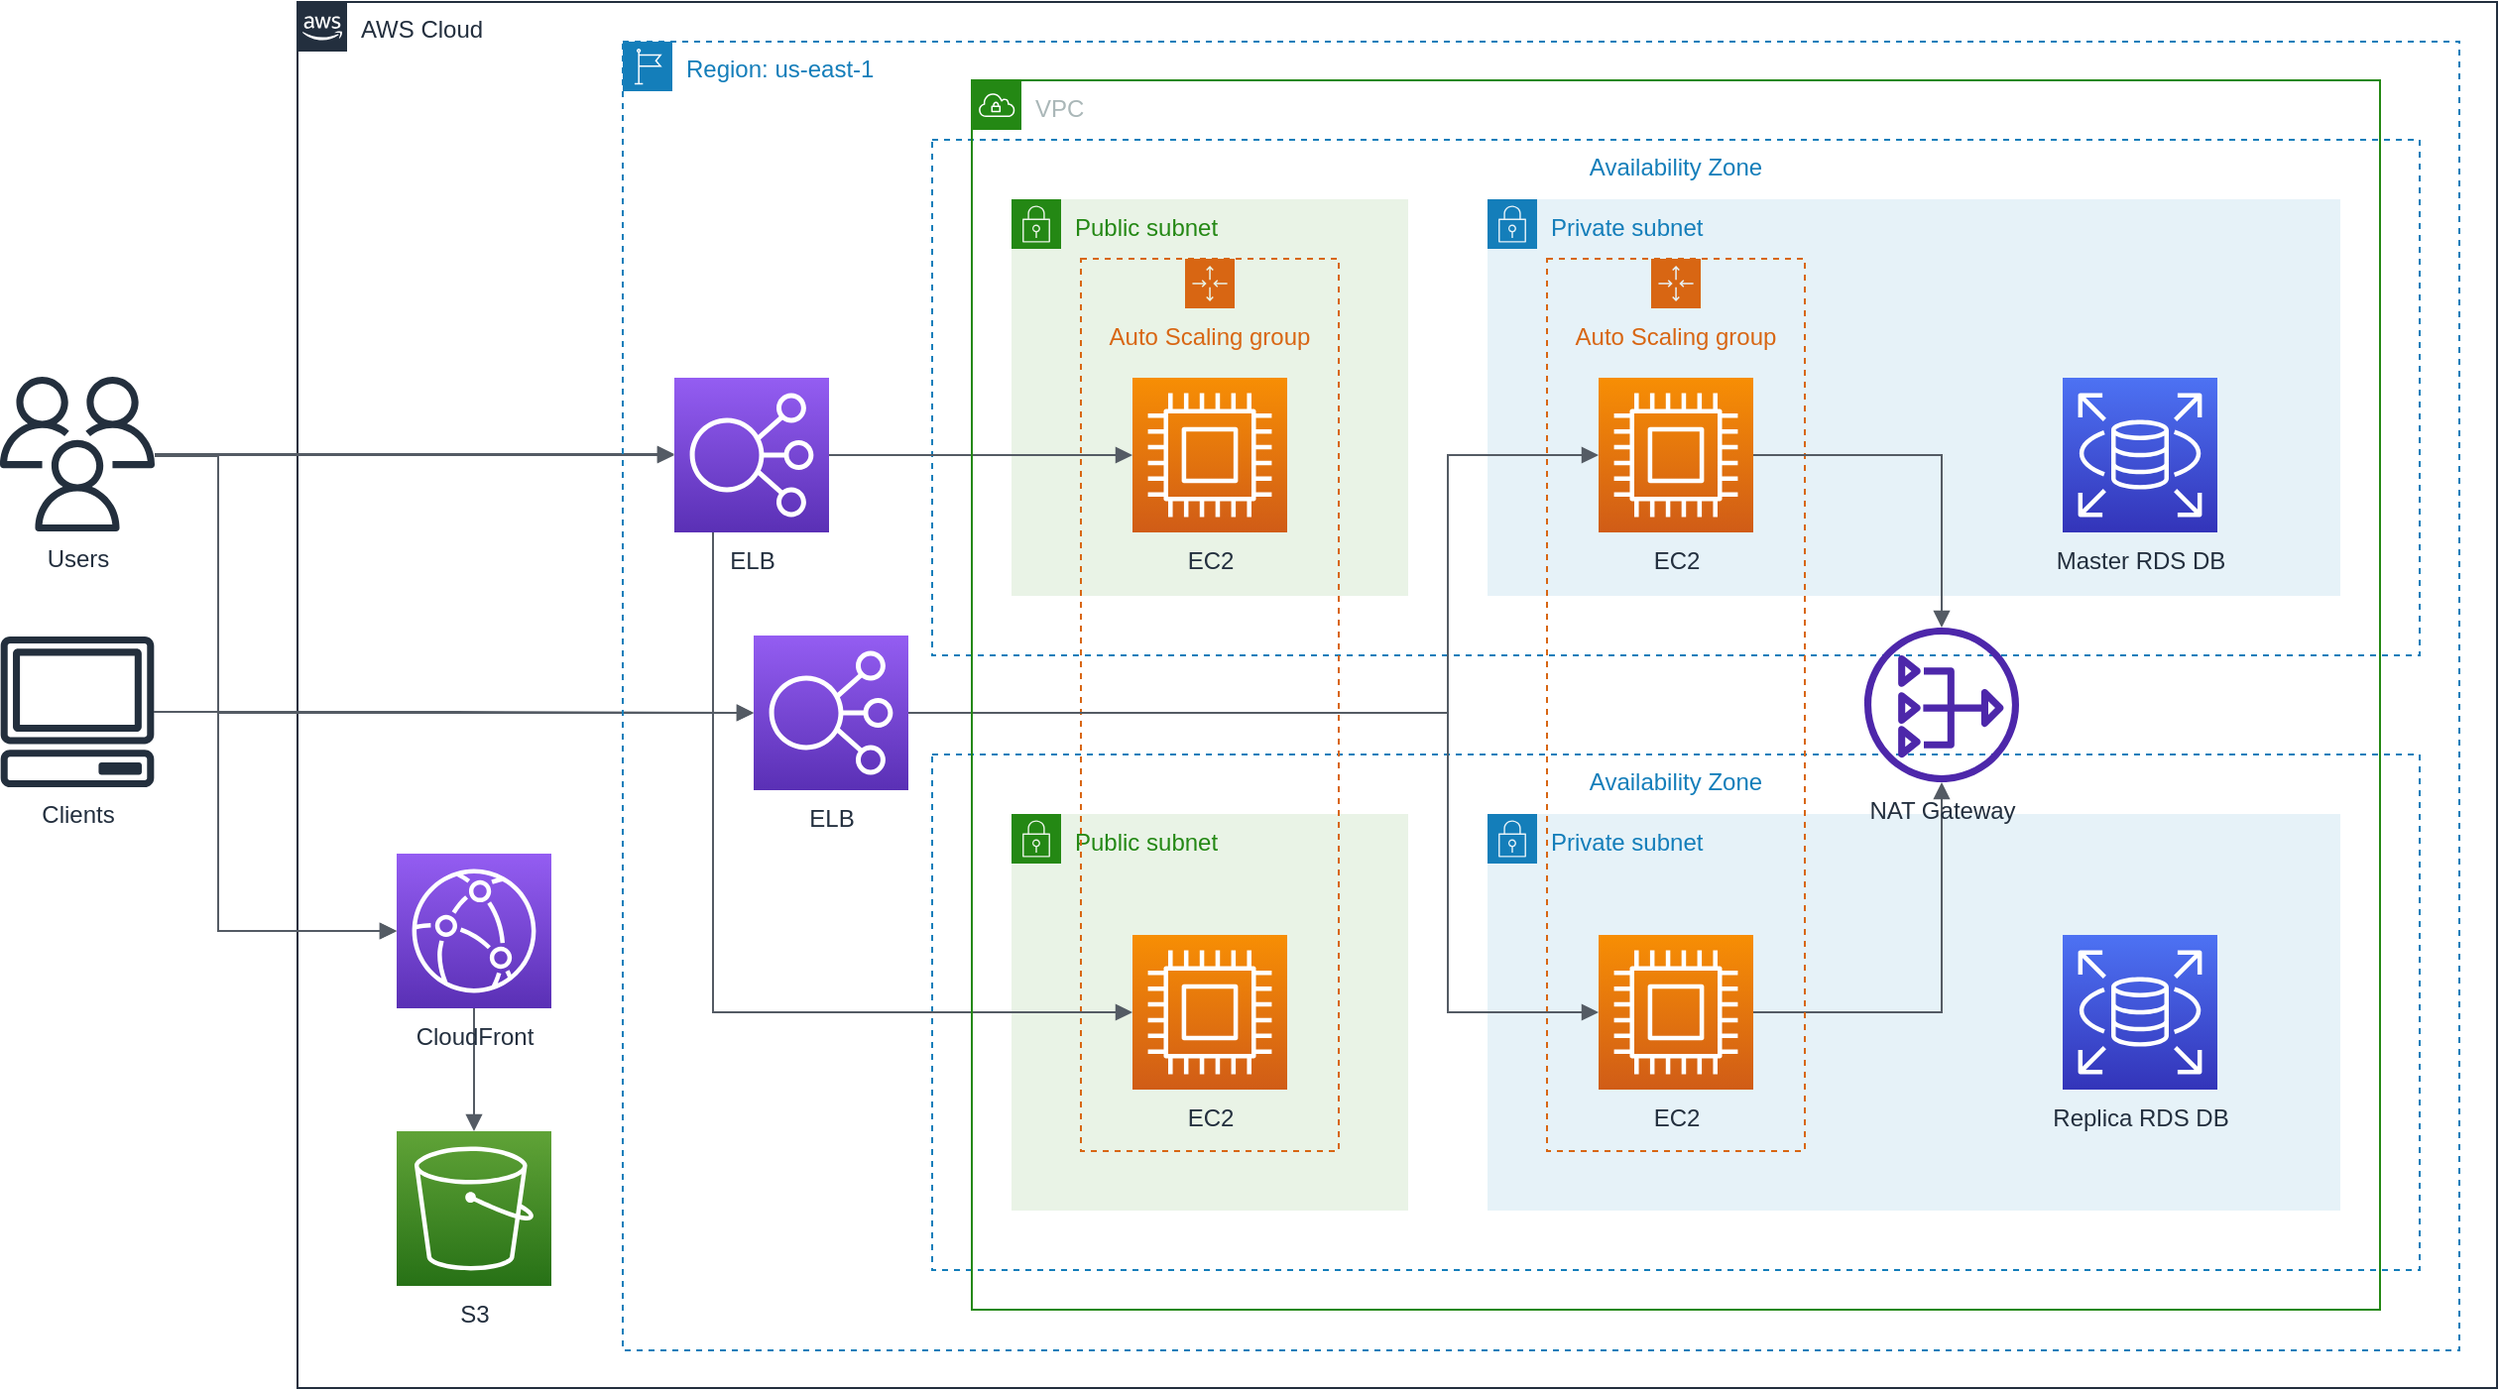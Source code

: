 <mxfile version="21.0.6" type="device"><diagram name="Page-1" id="WZrB9lIAzNhh37S6fosb"><mxGraphModel dx="2284" dy="764" grid="1" gridSize="10" guides="1" tooltips="1" connect="1" arrows="1" fold="1" page="1" pageScale="1" pageWidth="850" pageHeight="1100" math="0" shadow="0"><root><mxCell id="0"/><mxCell id="1" parent="0"/><mxCell id="o0jIitGOzya7J5Qr-R1L-84" value="AWS Cloud" style="points=[[0,0],[0.25,0],[0.5,0],[0.75,0],[1,0],[1,0.25],[1,0.5],[1,0.75],[1,1],[0.75,1],[0.5,1],[0.25,1],[0,1],[0,0.75],[0,0.5],[0,0.25]];outlineConnect=0;gradientColor=none;html=1;whiteSpace=wrap;fontSize=12;fontStyle=0;container=1;pointerEvents=0;collapsible=0;recursiveResize=0;shape=mxgraph.aws4.group;grIcon=mxgraph.aws4.group_aws_cloud_alt;strokeColor=#232F3E;fillColor=none;verticalAlign=top;align=left;spacingLeft=30;fontColor=#232F3E;dashed=0;" parent="1" vertex="1"><mxGeometry x="-140" y="171" width="1109" height="699" as="geometry"/></mxCell><mxCell id="o0jIitGOzya7J5Qr-R1L-89" style="edgeStyle=orthogonalEdgeStyle;rounded=0;orthogonalLoop=1;jettySize=auto;html=1;entryX=0;entryY=0.5;entryDx=0;entryDy=0;entryPerimeter=0;strokeColor=#545B64;startArrow=none;startFill=0;endArrow=block;endFill=1;" parent="o0jIitGOzya7J5Qr-R1L-84" source="o0jIitGOzya7J5Qr-R1L-9" target="o0jIitGOzya7J5Qr-R1L-79" edge="1"><mxGeometry relative="1" as="geometry"><Array as="points"><mxPoint x="-40" y="358"/><mxPoint x="-40" y="468"/></Array></mxGeometry></mxCell><mxCell id="o0jIitGOzya7J5Qr-R1L-90" style="edgeStyle=orthogonalEdgeStyle;rounded=0;orthogonalLoop=1;jettySize=auto;html=1;entryX=0;entryY=0.5;entryDx=0;entryDy=0;entryPerimeter=0;strokeColor=#545B64;startArrow=none;startFill=0;endArrow=block;endFill=1;" parent="o0jIitGOzya7J5Qr-R1L-84" source="o0jIitGOzya7J5Qr-R1L-9" target="o0jIitGOzya7J5Qr-R1L-81" edge="1"><mxGeometry relative="1" as="geometry"><Array as="points"><mxPoint x="-40" y="358"/><mxPoint x="-40" y="228"/></Array></mxGeometry></mxCell><mxCell id="o0jIitGOzya7J5Qr-R1L-9" value="Clients" style="sketch=0;outlineConnect=0;fontColor=#232F3E;gradientColor=none;fillColor=#232F3D;strokeColor=none;dashed=0;verticalLabelPosition=bottom;verticalAlign=top;align=center;html=1;fontSize=12;fontStyle=0;aspect=fixed;pointerEvents=1;shape=mxgraph.aws4.client;" parent="o0jIitGOzya7J5Qr-R1L-84" vertex="1"><mxGeometry x="-150" y="320" width="78" height="76" as="geometry"/></mxCell><mxCell id="o0jIitGOzya7J5Qr-R1L-92" style="edgeStyle=orthogonalEdgeStyle;rounded=0;orthogonalLoop=1;jettySize=auto;html=1;strokeColor=#545B64;startArrow=none;startFill=0;endArrow=block;endFill=1;" parent="o0jIitGOzya7J5Qr-R1L-84" source="o0jIitGOzya7J5Qr-R1L-10" target="o0jIitGOzya7J5Qr-R1L-81" edge="1"><mxGeometry relative="1" as="geometry"><Array as="points"><mxPoint x="-40" y="229"/><mxPoint x="-40" y="228"/></Array></mxGeometry></mxCell><mxCell id="o0jIitGOzya7J5Qr-R1L-94" style="edgeStyle=orthogonalEdgeStyle;rounded=0;orthogonalLoop=1;jettySize=auto;html=1;entryX=0;entryY=0.5;entryDx=0;entryDy=0;entryPerimeter=0;strokeColor=#545B64;startArrow=none;startFill=0;endArrow=block;endFill=1;" parent="o0jIitGOzya7J5Qr-R1L-84" source="o0jIitGOzya7J5Qr-R1L-10" target="o0jIitGOzya7J5Qr-R1L-79" edge="1"><mxGeometry relative="1" as="geometry"><Array as="points"><mxPoint x="-40" y="228"/><mxPoint x="-40" y="468"/></Array></mxGeometry></mxCell><mxCell id="o0jIitGOzya7J5Qr-R1L-10" value="Users" style="sketch=0;outlineConnect=0;fontColor=#232F3E;gradientColor=none;fillColor=#232F3D;strokeColor=none;dashed=0;verticalLabelPosition=bottom;verticalAlign=top;align=center;html=1;fontSize=12;fontStyle=0;aspect=fixed;pointerEvents=1;shape=mxgraph.aws4.users;" parent="o0jIitGOzya7J5Qr-R1L-84" vertex="1"><mxGeometry x="-150" y="189" width="78" height="78" as="geometry"/></mxCell><mxCell id="o0jIitGOzya7J5Qr-R1L-51" value="Availability Zone" style="fillColor=none;strokeColor=#147EBA;dashed=1;verticalAlign=top;fontStyle=0;fontColor=#147EBA;" parent="o0jIitGOzya7J5Qr-R1L-84" vertex="1"><mxGeometry x="320" y="379.5" width="750" height="260" as="geometry"/></mxCell><mxCell id="o0jIitGOzya7J5Qr-R1L-52" value="" style="group" parent="o0jIitGOzya7J5Qr-R1L-84" vertex="1" connectable="0"><mxGeometry x="360" y="409.5" width="200" height="200" as="geometry"/></mxCell><mxCell id="o0jIitGOzya7J5Qr-R1L-53" value="Public subnet" style="points=[[0,0],[0.25,0],[0.5,0],[0.75,0],[1,0],[1,0.25],[1,0.5],[1,0.75],[1,1],[0.75,1],[0.5,1],[0.25,1],[0,1],[0,0.75],[0,0.5],[0,0.25]];outlineConnect=0;gradientColor=none;html=1;whiteSpace=wrap;fontSize=12;fontStyle=0;container=1;pointerEvents=0;collapsible=0;recursiveResize=0;shape=mxgraph.aws4.group;grIcon=mxgraph.aws4.group_security_group;grStroke=0;strokeColor=#248814;fillColor=#E9F3E6;verticalAlign=top;align=left;spacingLeft=30;fontColor=#248814;dashed=0;" parent="o0jIitGOzya7J5Qr-R1L-52" vertex="1"><mxGeometry width="200" height="200" as="geometry"/></mxCell><mxCell id="o0jIitGOzya7J5Qr-R1L-54" value="EC2" style="sketch=0;points=[[0,0,0],[0.25,0,0],[0.5,0,0],[0.75,0,0],[1,0,0],[0,1,0],[0.25,1,0],[0.5,1,0],[0.75,1,0],[1,1,0],[0,0.25,0],[0,0.5,0],[0,0.75,0],[1,0.25,0],[1,0.5,0],[1,0.75,0]];outlineConnect=0;fontColor=#232F3E;gradientColor=#F78E04;gradientDirection=north;fillColor=#D05C17;strokeColor=#ffffff;dashed=0;verticalLabelPosition=bottom;verticalAlign=top;align=center;html=1;fontSize=12;fontStyle=0;aspect=fixed;shape=mxgraph.aws4.resourceIcon;resIcon=mxgraph.aws4.compute;" parent="o0jIitGOzya7J5Qr-R1L-52" vertex="1"><mxGeometry x="61" y="61" width="78" height="78" as="geometry"/></mxCell><mxCell id="o0jIitGOzya7J5Qr-R1L-57" value="Availability Zone" style="fillColor=none;strokeColor=#147EBA;dashed=1;verticalAlign=top;fontStyle=0;fontColor=#147EBA;" parent="o0jIitGOzya7J5Qr-R1L-84" vertex="1"><mxGeometry x="320" y="69.5" width="750" height="260" as="geometry"/></mxCell><mxCell id="o0jIitGOzya7J5Qr-R1L-58" value="Private subnet" style="points=[[0,0],[0.25,0],[0.5,0],[0.75,0],[1,0],[1,0.25],[1,0.5],[1,0.75],[1,1],[0.75,1],[0.5,1],[0.25,1],[0,1],[0,0.75],[0,0.5],[0,0.25]];outlineConnect=0;gradientColor=none;html=1;whiteSpace=wrap;fontSize=12;fontStyle=0;container=1;pointerEvents=0;collapsible=0;recursiveResize=0;shape=mxgraph.aws4.group;grIcon=mxgraph.aws4.group_security_group;grStroke=0;strokeColor=#147EBA;fillColor=#E6F2F8;verticalAlign=top;align=left;spacingLeft=30;fontColor=#147EBA;dashed=0;" parent="o0jIitGOzya7J5Qr-R1L-84" vertex="1"><mxGeometry x="600" y="99.5" width="430" height="200" as="geometry"/></mxCell><mxCell id="o0jIitGOzya7J5Qr-R1L-59" value="Master RDS DB" style="sketch=0;points=[[0,0,0],[0.25,0,0],[0.5,0,0],[0.75,0,0],[1,0,0],[0,1,0],[0.25,1,0],[0.5,1,0],[0.75,1,0],[1,1,0],[0,0.25,0],[0,0.5,0],[0,0.75,0],[1,0.25,0],[1,0.5,0],[1,0.75,0]];outlineConnect=0;fontColor=#232F3E;gradientColor=#4D72F3;gradientDirection=north;fillColor=#3334B9;strokeColor=#ffffff;dashed=0;verticalLabelPosition=bottom;verticalAlign=top;align=center;html=1;fontSize=12;fontStyle=0;aspect=fixed;shape=mxgraph.aws4.resourceIcon;resIcon=mxgraph.aws4.rds;" parent="o0jIitGOzya7J5Qr-R1L-58" vertex="1"><mxGeometry x="290" y="90" width="78" height="78" as="geometry"/></mxCell><mxCell id="o0jIitGOzya7J5Qr-R1L-60" value="Public subnet" style="points=[[0,0],[0.25,0],[0.5,0],[0.75,0],[1,0],[1,0.25],[1,0.5],[1,0.75],[1,1],[0.75,1],[0.5,1],[0.25,1],[0,1],[0,0.75],[0,0.5],[0,0.25]];outlineConnect=0;gradientColor=none;html=1;whiteSpace=wrap;fontSize=12;fontStyle=0;container=1;pointerEvents=0;collapsible=0;recursiveResize=0;shape=mxgraph.aws4.group;grIcon=mxgraph.aws4.group_security_group;grStroke=0;strokeColor=#248814;fillColor=#E9F3E6;verticalAlign=top;align=left;spacingLeft=30;fontColor=#248814;dashed=0;" parent="o0jIitGOzya7J5Qr-R1L-84" vertex="1"><mxGeometry x="360" y="99.5" width="200" height="200" as="geometry"/></mxCell><mxCell id="o0jIitGOzya7J5Qr-R1L-61" value="Auto Scaling group" style="points=[[0,0],[0.25,0],[0.5,0],[0.75,0],[1,0],[1,0.25],[1,0.5],[1,0.75],[1,1],[0.75,1],[0.5,1],[0.25,1],[0,1],[0,0.75],[0,0.5],[0,0.25]];outlineConnect=0;gradientColor=none;html=1;whiteSpace=wrap;fontSize=12;fontStyle=0;container=1;pointerEvents=0;collapsible=0;recursiveResize=0;shape=mxgraph.aws4.groupCenter;grIcon=mxgraph.aws4.group_auto_scaling_group;grStroke=1;strokeColor=#D86613;fillColor=none;verticalAlign=top;align=center;fontColor=#D86613;dashed=1;spacingTop=25;" parent="o0jIitGOzya7J5Qr-R1L-60" vertex="1"><mxGeometry x="35" y="30" width="130" height="450" as="geometry"/></mxCell><mxCell id="o0jIitGOzya7J5Qr-R1L-62" value="EC2" style="sketch=0;points=[[0,0,0],[0.25,0,0],[0.5,0,0],[0.75,0,0],[1,0,0],[0,1,0],[0.25,1,0],[0.5,1,0],[0.75,1,0],[1,1,0],[0,0.25,0],[0,0.5,0],[0,0.75,0],[1,0.25,0],[1,0.5,0],[1,0.75,0]];outlineConnect=0;fontColor=#232F3E;gradientColor=#F78E04;gradientDirection=north;fillColor=#D05C17;strokeColor=#ffffff;dashed=0;verticalLabelPosition=bottom;verticalAlign=top;align=center;html=1;fontSize=12;fontStyle=0;aspect=fixed;shape=mxgraph.aws4.resourceIcon;resIcon=mxgraph.aws4.compute;" parent="o0jIitGOzya7J5Qr-R1L-61" vertex="1"><mxGeometry x="26" y="60" width="78" height="78" as="geometry"/></mxCell><mxCell id="o0jIitGOzya7J5Qr-R1L-64" value="Private subnet" style="points=[[0,0],[0.25,0],[0.5,0],[0.75,0],[1,0],[1,0.25],[1,0.5],[1,0.75],[1,1],[0.75,1],[0.5,1],[0.25,1],[0,1],[0,0.75],[0,0.5],[0,0.25]];outlineConnect=0;gradientColor=none;html=1;whiteSpace=wrap;fontSize=12;fontStyle=0;container=1;pointerEvents=0;collapsible=0;recursiveResize=0;shape=mxgraph.aws4.group;grIcon=mxgraph.aws4.group_security_group;grStroke=0;strokeColor=#147EBA;fillColor=#E6F2F8;verticalAlign=top;align=left;spacingLeft=30;fontColor=#147EBA;dashed=0;" parent="o0jIitGOzya7J5Qr-R1L-84" vertex="1"><mxGeometry x="600" y="409.5" width="430" height="200" as="geometry"/></mxCell><mxCell id="o0jIitGOzya7J5Qr-R1L-65" value="Replica RDS DB" style="sketch=0;points=[[0,0,0],[0.25,0,0],[0.5,0,0],[0.75,0,0],[1,0,0],[0,1,0],[0.25,1,0],[0.5,1,0],[0.75,1,0],[1,1,0],[0,0.25,0],[0,0.5,0],[0,0.75,0],[1,0.25,0],[1,0.5,0],[1,0.75,0]];outlineConnect=0;fontColor=#232F3E;gradientColor=#4D72F3;gradientDirection=north;fillColor=#3334B9;strokeColor=#ffffff;dashed=0;verticalLabelPosition=bottom;verticalAlign=top;align=center;html=1;fontSize=12;fontStyle=0;aspect=fixed;shape=mxgraph.aws4.resourceIcon;resIcon=mxgraph.aws4.rds;" parent="o0jIitGOzya7J5Qr-R1L-64" vertex="1"><mxGeometry x="290" y="61" width="78" height="78" as="geometry"/></mxCell><mxCell id="o0jIitGOzya7J5Qr-R1L-66" style="edgeStyle=orthogonalEdgeStyle;rounded=0;orthogonalLoop=1;jettySize=auto;html=1;exitX=1;exitY=0.5;exitDx=0;exitDy=0;exitPerimeter=0;strokeColor=#545B64;endArrow=block;endFill=1;" parent="o0jIitGOzya7J5Qr-R1L-84" source="o0jIitGOzya7J5Qr-R1L-68" target="o0jIitGOzya7J5Qr-R1L-63" edge="1"><mxGeometry relative="1" as="geometry"/></mxCell><mxCell id="o0jIitGOzya7J5Qr-R1L-68" value="EC2" style="sketch=0;points=[[0,0,0],[0.25,0,0],[0.5,0,0],[0.75,0,0],[1,0,0],[0,1,0],[0.25,1,0],[0.5,1,0],[0.75,1,0],[1,1,0],[0,0.25,0],[0,0.5,0],[0,0.75,0],[1,0.25,0],[1,0.5,0],[1,0.75,0]];outlineConnect=0;fontColor=#232F3E;gradientColor=#F78E04;gradientDirection=north;fillColor=#D05C17;strokeColor=#ffffff;dashed=0;verticalLabelPosition=bottom;verticalAlign=top;align=center;html=1;fontSize=12;fontStyle=0;aspect=fixed;shape=mxgraph.aws4.resourceIcon;resIcon=mxgraph.aws4.compute;" parent="o0jIitGOzya7J5Qr-R1L-84" vertex="1"><mxGeometry x="656" y="470.5" width="78" height="78" as="geometry"/></mxCell><mxCell id="o0jIitGOzya7J5Qr-R1L-69" value="Auto Scaling group" style="points=[[0,0],[0.25,0],[0.5,0],[0.75,0],[1,0],[1,0.25],[1,0.5],[1,0.75],[1,1],[0.75,1],[0.5,1],[0.25,1],[0,1],[0,0.75],[0,0.5],[0,0.25]];outlineConnect=0;gradientColor=none;html=1;whiteSpace=wrap;fontSize=12;fontStyle=0;container=1;pointerEvents=0;collapsible=0;recursiveResize=0;shape=mxgraph.aws4.groupCenter;grIcon=mxgraph.aws4.group_auto_scaling_group;grStroke=1;strokeColor=#D86613;fillColor=none;verticalAlign=top;align=center;fontColor=#D86613;dashed=1;spacingTop=25;" parent="o0jIitGOzya7J5Qr-R1L-84" vertex="1"><mxGeometry x="630" y="129.5" width="130" height="450" as="geometry"/></mxCell><mxCell id="o0jIitGOzya7J5Qr-R1L-70" value="EC2" style="sketch=0;points=[[0,0,0],[0.25,0,0],[0.5,0,0],[0.75,0,0],[1,0,0],[0,1,0],[0.25,1,0],[0.5,1,0],[0.75,1,0],[1,1,0],[0,0.25,0],[0,0.5,0],[0,0.75,0],[1,0.25,0],[1,0.5,0],[1,0.75,0]];outlineConnect=0;fontColor=#232F3E;gradientColor=#F78E04;gradientDirection=north;fillColor=#D05C17;strokeColor=#ffffff;dashed=0;verticalLabelPosition=bottom;verticalAlign=top;align=center;html=1;fontSize=12;fontStyle=0;aspect=fixed;shape=mxgraph.aws4.resourceIcon;resIcon=mxgraph.aws4.compute;" parent="o0jIitGOzya7J5Qr-R1L-69" vertex="1"><mxGeometry x="26" y="60" width="78" height="78" as="geometry"/></mxCell><mxCell id="o0jIitGOzya7J5Qr-R1L-71" style="edgeStyle=orthogonalEdgeStyle;rounded=0;orthogonalLoop=1;jettySize=auto;html=1;exitX=0.25;exitY=1;exitDx=0;exitDy=0;exitPerimeter=0;entryX=0;entryY=0.5;entryDx=0;entryDy=0;entryPerimeter=0;strokeColor=#545B64;endArrow=block;endFill=1;" parent="o0jIitGOzya7J5Qr-R1L-84" source="o0jIitGOzya7J5Qr-R1L-81" target="o0jIitGOzya7J5Qr-R1L-54" edge="1"><mxGeometry relative="1" as="geometry"><mxPoint x="229.5" y="267.5" as="sourcePoint"/></mxGeometry></mxCell><mxCell id="o0jIitGOzya7J5Qr-R1L-72" value="" style="edgeStyle=orthogonalEdgeStyle;html=1;endArrow=block;elbow=vertical;startArrow=none;endFill=1;strokeColor=#545B64;rounded=0;exitX=1;exitY=0.5;exitDx=0;exitDy=0;exitPerimeter=0;" parent="o0jIitGOzya7J5Qr-R1L-84" source="o0jIitGOzya7J5Qr-R1L-81" target="o0jIitGOzya7J5Qr-R1L-62" edge="1"><mxGeometry width="100" relative="1" as="geometry"><mxPoint x="288" y="228.5" as="sourcePoint"/><mxPoint x="640" y="339.5" as="targetPoint"/></mxGeometry></mxCell><mxCell id="o0jIitGOzya7J5Qr-R1L-73" style="edgeStyle=orthogonalEdgeStyle;rounded=0;orthogonalLoop=1;jettySize=auto;html=1;entryX=0;entryY=0.5;entryDx=0;entryDy=0;entryPerimeter=0;strokeColor=#545B64;endArrow=block;endFill=1;" parent="o0jIitGOzya7J5Qr-R1L-84" source="o0jIitGOzya7J5Qr-R1L-75" target="o0jIitGOzya7J5Qr-R1L-70" edge="1"><mxGeometry relative="1" as="geometry"><Array as="points"><mxPoint x="580" y="358.5"/><mxPoint x="580" y="228.5"/></Array></mxGeometry></mxCell><mxCell id="o0jIitGOzya7J5Qr-R1L-74" style="edgeStyle=orthogonalEdgeStyle;rounded=0;orthogonalLoop=1;jettySize=auto;html=1;exitX=1;exitY=0.5;exitDx=0;exitDy=0;exitPerimeter=0;entryX=0;entryY=0.5;entryDx=0;entryDy=0;entryPerimeter=0;strokeColor=#545B64;endArrow=block;endFill=1;" parent="o0jIitGOzya7J5Qr-R1L-84" source="o0jIitGOzya7J5Qr-R1L-75" target="o0jIitGOzya7J5Qr-R1L-68" edge="1"><mxGeometry relative="1" as="geometry"><Array as="points"><mxPoint x="580" y="358.5"/><mxPoint x="580" y="509.5"/></Array></mxGeometry></mxCell><mxCell id="o0jIitGOzya7J5Qr-R1L-75" value="ELB" style="sketch=0;points=[[0,0,0],[0.25,0,0],[0.5,0,0],[0.75,0,0],[1,0,0],[0,1,0],[0.25,1,0],[0.5,1,0],[0.75,1,0],[1,1,0],[0,0.25,0],[0,0.5,0],[0,0.75,0],[1,0.25,0],[1,0.5,0],[1,0.75,0]];outlineConnect=0;fontColor=#232F3E;gradientColor=#945DF2;gradientDirection=north;fillColor=#5A30B5;strokeColor=#ffffff;dashed=0;verticalLabelPosition=bottom;verticalAlign=top;align=center;html=1;fontSize=12;fontStyle=0;aspect=fixed;shape=mxgraph.aws4.resourceIcon;resIcon=mxgraph.aws4.elastic_load_balancing;" parent="o0jIitGOzya7J5Qr-R1L-84" vertex="1"><mxGeometry x="230" y="319.5" width="78" height="78" as="geometry"/></mxCell><mxCell id="o0jIitGOzya7J5Qr-R1L-91" style="edgeStyle=orthogonalEdgeStyle;rounded=0;orthogonalLoop=1;jettySize=auto;html=1;strokeColor=#545B64;startArrow=none;startFill=0;endArrow=block;endFill=1;" parent="o0jIitGOzya7J5Qr-R1L-84" source="o0jIitGOzya7J5Qr-R1L-9" target="o0jIitGOzya7J5Qr-R1L-75" edge="1"><mxGeometry relative="1" as="geometry"/></mxCell><mxCell id="o0jIitGOzya7J5Qr-R1L-76" style="edgeStyle=orthogonalEdgeStyle;rounded=0;orthogonalLoop=1;jettySize=auto;html=1;strokeColor=#545B64;endArrow=block;endFill=1;" parent="o0jIitGOzya7J5Qr-R1L-84" source="o0jIitGOzya7J5Qr-R1L-70" target="o0jIitGOzya7J5Qr-R1L-63" edge="1"><mxGeometry relative="1" as="geometry"/></mxCell><mxCell id="o0jIitGOzya7J5Qr-R1L-77" value="VPC" style="points=[[0,0],[0.25,0],[0.5,0],[0.75,0],[1,0],[1,0.25],[1,0.5],[1,0.75],[1,1],[0.75,1],[0.5,1],[0.25,1],[0,1],[0,0.75],[0,0.5],[0,0.25]];outlineConnect=0;gradientColor=none;html=1;whiteSpace=wrap;fontSize=12;fontStyle=0;container=1;pointerEvents=0;collapsible=0;recursiveResize=0;shape=mxgraph.aws4.group;grIcon=mxgraph.aws4.group_vpc;strokeColor=#248814;fillColor=none;verticalAlign=top;align=left;spacingLeft=30;fontColor=#AAB7B8;dashed=0;" parent="o0jIitGOzya7J5Qr-R1L-84" vertex="1"><mxGeometry x="340" y="39.5" width="710" height="620" as="geometry"/></mxCell><mxCell id="o0jIitGOzya7J5Qr-R1L-93" style="edgeStyle=orthogonalEdgeStyle;rounded=0;orthogonalLoop=1;jettySize=auto;html=1;entryX=0;entryY=0.5;entryDx=0;entryDy=0;entryPerimeter=0;strokeColor=#545B64;startArrow=none;startFill=0;endArrow=block;endFill=1;" parent="o0jIitGOzya7J5Qr-R1L-84" source="o0jIitGOzya7J5Qr-R1L-10" target="o0jIitGOzya7J5Qr-R1L-75" edge="1"><mxGeometry relative="1" as="geometry"><Array as="points"><mxPoint x="-40" y="229"/><mxPoint x="-40" y="358"/></Array></mxGeometry></mxCell><mxCell id="o0jIitGOzya7J5Qr-R1L-80" value="S3" style="sketch=0;points=[[0,0,0],[0.25,0,0],[0.5,0,0],[0.75,0,0],[1,0,0],[0,1,0],[0.25,1,0],[0.5,1,0],[0.75,1,0],[1,1,0],[0,0.25,0],[0,0.5,0],[0,0.75,0],[1,0.25,0],[1,0.5,0],[1,0.75,0]];outlineConnect=0;fontColor=#232F3E;gradientColor=#60A337;gradientDirection=north;fillColor=#277116;strokeColor=#ffffff;dashed=0;verticalLabelPosition=bottom;verticalAlign=top;align=center;html=1;fontSize=12;fontStyle=0;aspect=fixed;shape=mxgraph.aws4.resourceIcon;resIcon=mxgraph.aws4.s3;" parent="o0jIitGOzya7J5Qr-R1L-84" vertex="1"><mxGeometry x="50" y="569.5" width="78" height="78" as="geometry"/></mxCell><mxCell id="o0jIitGOzya7J5Qr-R1L-85" style="edgeStyle=orthogonalEdgeStyle;rounded=0;orthogonalLoop=1;jettySize=auto;html=1;exitX=0.5;exitY=1;exitDx=0;exitDy=0;exitPerimeter=0;entryX=0.5;entryY=0;entryDx=0;entryDy=0;entryPerimeter=0;strokeColor=#545B64;startArrow=none;startFill=0;endArrow=block;endFill=1;" parent="o0jIitGOzya7J5Qr-R1L-84" source="o0jIitGOzya7J5Qr-R1L-79" target="o0jIitGOzya7J5Qr-R1L-80" edge="1"><mxGeometry relative="1" as="geometry"/></mxCell><mxCell id="o0jIitGOzya7J5Qr-R1L-79" value="CloudFront" style="sketch=0;points=[[0,0,0],[0.25,0,0],[0.5,0,0],[0.75,0,0],[1,0,0],[0,1,0],[0.25,1,0],[0.5,1,0],[0.75,1,0],[1,1,0],[0,0.25,0],[0,0.5,0],[0,0.75,0],[1,0.25,0],[1,0.5,0],[1,0.75,0]];outlineConnect=0;fontColor=#232F3E;gradientColor=#945DF2;gradientDirection=north;fillColor=#5A30B5;strokeColor=#ffffff;dashed=0;verticalLabelPosition=bottom;verticalAlign=top;align=center;html=1;fontSize=12;fontStyle=0;aspect=fixed;shape=mxgraph.aws4.resourceIcon;resIcon=mxgraph.aws4.cloudfront;" parent="o0jIitGOzya7J5Qr-R1L-84" vertex="1"><mxGeometry x="50" y="429.5" width="78" height="78" as="geometry"/></mxCell><mxCell id="o0jIitGOzya7J5Qr-R1L-81" value="ELB" style="sketch=0;points=[[0,0,0],[0.25,0,0],[0.5,0,0],[0.75,0,0],[1,0,0],[0,1,0],[0.25,1,0],[0.5,1,0],[0.75,1,0],[1,1,0],[0,0.25,0],[0,0.5,0],[0,0.75,0],[1,0.25,0],[1,0.5,0],[1,0.75,0]];outlineConnect=0;fontColor=#232F3E;gradientColor=#945DF2;gradientDirection=north;fillColor=#5A30B5;strokeColor=#ffffff;dashed=0;verticalLabelPosition=bottom;verticalAlign=top;align=center;html=1;fontSize=12;fontStyle=0;aspect=fixed;shape=mxgraph.aws4.resourceIcon;resIcon=mxgraph.aws4.elastic_load_balancing;" parent="o0jIitGOzya7J5Qr-R1L-84" vertex="1"><mxGeometry x="190" y="189.5" width="78" height="78" as="geometry"/></mxCell><mxCell id="o0jIitGOzya7J5Qr-R1L-96" value="Region:&amp;nbsp;us-east-1" style="points=[[0,0],[0.25,0],[0.5,0],[0.75,0],[1,0],[1,0.25],[1,0.5],[1,0.75],[1,1],[0.75,1],[0.5,1],[0.25,1],[0,1],[0,0.75],[0,0.5],[0,0.25]];outlineConnect=0;gradientColor=none;html=1;whiteSpace=wrap;fontSize=12;fontStyle=0;container=1;pointerEvents=0;collapsible=0;recursiveResize=0;shape=mxgraph.aws4.group;grIcon=mxgraph.aws4.group_region;strokeColor=#147EBA;fillColor=none;verticalAlign=top;align=left;spacingLeft=30;fontColor=#147EBA;dashed=1;" parent="o0jIitGOzya7J5Qr-R1L-84" vertex="1"><mxGeometry x="164" y="20" width="926" height="660" as="geometry"/></mxCell><mxCell id="o0jIitGOzya7J5Qr-R1L-63" value="NAT Gateway" style="sketch=0;outlineConnect=0;fontColor=#232F3E;gradientColor=none;fillColor=#4D27AA;strokeColor=none;dashed=0;verticalLabelPosition=bottom;verticalAlign=top;align=center;html=1;fontSize=12;fontStyle=0;aspect=fixed;pointerEvents=1;shape=mxgraph.aws4.nat_gateway;" parent="o0jIitGOzya7J5Qr-R1L-84" vertex="1"><mxGeometry x="790" y="315.5" width="78" height="78" as="geometry"/></mxCell></root></mxGraphModel></diagram></mxfile>